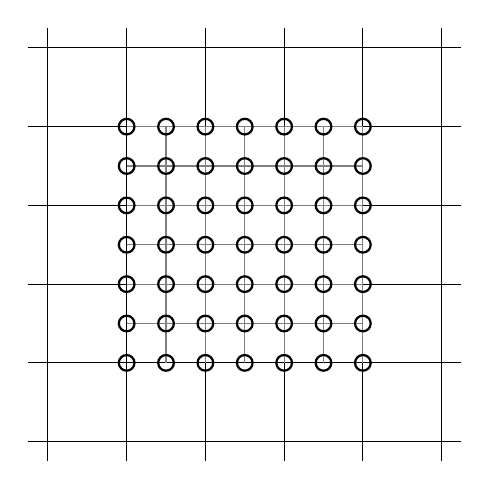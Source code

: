 \begin{tikzpicture}[
	scale=1.0,
	fine/.style={circle,draw=black,thick,inner sep=2},
]

\draw[step=1.0,black] (0.75,0.75) grid (6.25,6.25);
\draw[step=0.5,gray,thin] (2,2) grid (5,5);

\foreach \x in {0,...,6}
	\foreach \y in {0,...,6}
		\node[fine] at (2+0.5*\x,2+0.5*\y){ };
\end{tikzpicture}
